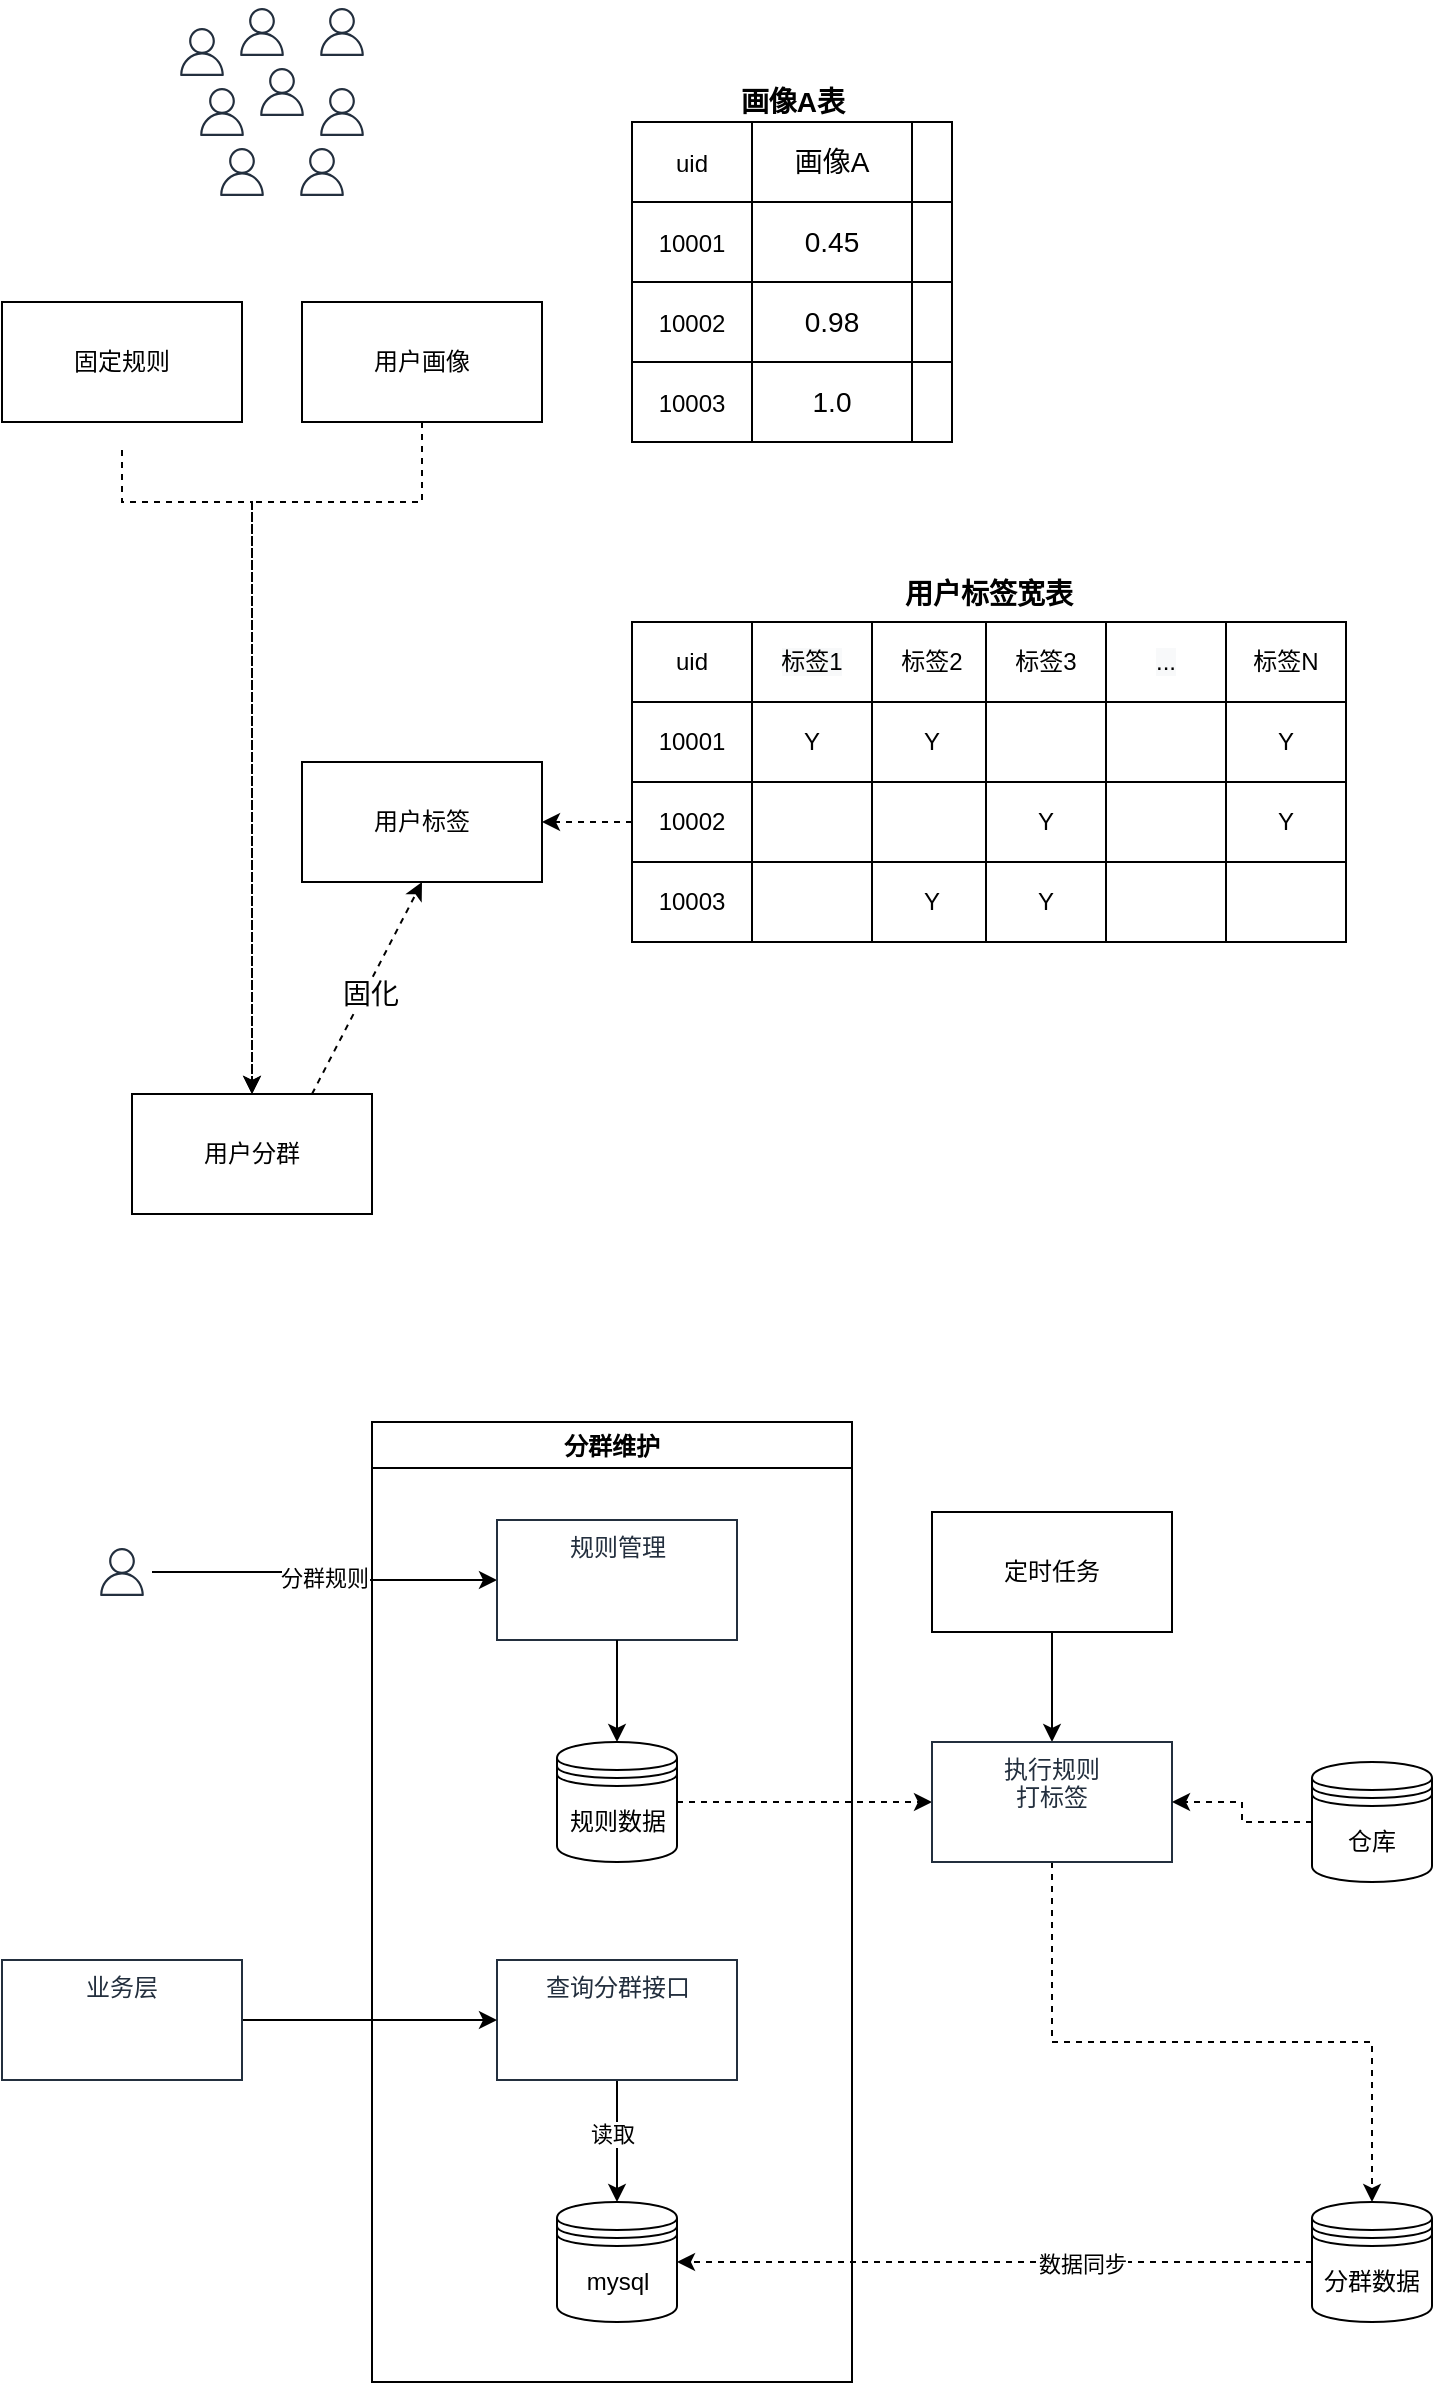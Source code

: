 <mxfile version="16.2.6" type="github">
  <diagram id="mDk3vGWMZ9cnpcIgbxEh" name="Page-1">
    <mxGraphModel dx="946" dy="531" grid="1" gridSize="10" guides="1" tooltips="1" connect="1" arrows="1" fold="1" page="1" pageScale="1" pageWidth="827" pageHeight="1169" math="0" shadow="0">
      <root>
        <mxCell id="0" />
        <mxCell id="1" parent="0" />
        <mxCell id="isWSbf4JrnmpTFnG_lly-7" value="" style="group" parent="1" vertex="1" connectable="0">
          <mxGeometry x="170" y="130" width="100" height="100" as="geometry" />
        </mxCell>
        <mxCell id="isWSbf4JrnmpTFnG_lly-8" value="" style="sketch=0;outlineConnect=0;fontColor=#232F3E;gradientColor=none;strokeColor=#232F3E;fillColor=#ffffff;dashed=0;verticalLabelPosition=bottom;verticalAlign=top;align=center;html=1;fontSize=12;fontStyle=0;aspect=fixed;shape=mxgraph.aws4.resourceIcon;resIcon=mxgraph.aws4.user;strokeWidth=1;" parent="isWSbf4JrnmpTFnG_lly-7" vertex="1">
          <mxGeometry x="30" width="30" height="30" as="geometry" />
        </mxCell>
        <mxCell id="isWSbf4JrnmpTFnG_lly-9" value="" style="sketch=0;outlineConnect=0;fontColor=#232F3E;gradientColor=none;strokeColor=#232F3E;fillColor=#ffffff;dashed=0;verticalLabelPosition=bottom;verticalAlign=top;align=center;html=1;fontSize=12;fontStyle=0;aspect=fixed;shape=mxgraph.aws4.resourceIcon;resIcon=mxgraph.aws4.user;strokeWidth=1;" parent="isWSbf4JrnmpTFnG_lly-7" vertex="1">
          <mxGeometry y="10" width="30" height="30" as="geometry" />
        </mxCell>
        <mxCell id="isWSbf4JrnmpTFnG_lly-10" value="" style="sketch=0;outlineConnect=0;fontColor=#232F3E;gradientColor=none;strokeColor=#232F3E;fillColor=#ffffff;dashed=0;verticalLabelPosition=bottom;verticalAlign=top;align=center;html=1;fontSize=12;fontStyle=0;aspect=fixed;shape=mxgraph.aws4.resourceIcon;resIcon=mxgraph.aws4.user;strokeWidth=1;" parent="isWSbf4JrnmpTFnG_lly-7" vertex="1">
          <mxGeometry x="40" y="30" width="30" height="30" as="geometry" />
        </mxCell>
        <mxCell id="isWSbf4JrnmpTFnG_lly-11" value="" style="sketch=0;outlineConnect=0;fontColor=#232F3E;gradientColor=none;strokeColor=#232F3E;fillColor=#ffffff;dashed=0;verticalLabelPosition=bottom;verticalAlign=top;align=center;html=1;fontSize=12;fontStyle=0;aspect=fixed;shape=mxgraph.aws4.resourceIcon;resIcon=mxgraph.aws4.user;strokeWidth=1;" parent="isWSbf4JrnmpTFnG_lly-7" vertex="1">
          <mxGeometry x="10" y="40" width="30" height="30" as="geometry" />
        </mxCell>
        <mxCell id="isWSbf4JrnmpTFnG_lly-12" value="" style="sketch=0;outlineConnect=0;fontColor=#232F3E;gradientColor=none;strokeColor=#232F3E;fillColor=#ffffff;dashed=0;verticalLabelPosition=bottom;verticalAlign=top;align=center;html=1;fontSize=12;fontStyle=0;aspect=fixed;shape=mxgraph.aws4.resourceIcon;resIcon=mxgraph.aws4.user;strokeWidth=1;" parent="isWSbf4JrnmpTFnG_lly-7" vertex="1">
          <mxGeometry x="70" width="30" height="30" as="geometry" />
        </mxCell>
        <mxCell id="isWSbf4JrnmpTFnG_lly-13" value="" style="sketch=0;outlineConnect=0;fontColor=#232F3E;gradientColor=none;strokeColor=#232F3E;fillColor=#ffffff;dashed=0;verticalLabelPosition=bottom;verticalAlign=top;align=center;html=1;fontSize=12;fontStyle=0;aspect=fixed;shape=mxgraph.aws4.resourceIcon;resIcon=mxgraph.aws4.user;strokeWidth=1;" parent="isWSbf4JrnmpTFnG_lly-7" vertex="1">
          <mxGeometry x="70" y="40" width="30" height="30" as="geometry" />
        </mxCell>
        <mxCell id="isWSbf4JrnmpTFnG_lly-14" value="" style="sketch=0;outlineConnect=0;fontColor=#232F3E;gradientColor=none;strokeColor=#232F3E;fillColor=#ffffff;dashed=0;verticalLabelPosition=bottom;verticalAlign=top;align=center;html=1;fontSize=12;fontStyle=0;aspect=fixed;shape=mxgraph.aws4.resourceIcon;resIcon=mxgraph.aws4.user;strokeWidth=1;" parent="isWSbf4JrnmpTFnG_lly-7" vertex="1">
          <mxGeometry x="20" y="70" width="30" height="30" as="geometry" />
        </mxCell>
        <mxCell id="isWSbf4JrnmpTFnG_lly-15" value="" style="sketch=0;outlineConnect=0;fontColor=#232F3E;gradientColor=none;strokeColor=#232F3E;fillColor=#ffffff;dashed=0;verticalLabelPosition=bottom;verticalAlign=top;align=center;html=1;fontSize=12;fontStyle=0;aspect=fixed;shape=mxgraph.aws4.resourceIcon;resIcon=mxgraph.aws4.user;strokeWidth=1;" parent="isWSbf4JrnmpTFnG_lly-7" vertex="1">
          <mxGeometry x="60" y="70" width="30" height="30" as="geometry" />
        </mxCell>
        <mxCell id="isWSbf4JrnmpTFnG_lly-353" style="edgeStyle=orthogonalEdgeStyle;rounded=0;orthogonalLoop=1;jettySize=auto;html=1;entryX=0.5;entryY=0;entryDx=0;entryDy=0;dashed=1;fontSize=14;" parent="1" source="isWSbf4JrnmpTFnG_lly-16" target="isWSbf4JrnmpTFnG_lly-22" edge="1">
          <mxGeometry relative="1" as="geometry">
            <Array as="points">
              <mxPoint x="295" y="380" />
              <mxPoint x="210" y="380" />
            </Array>
          </mxGeometry>
        </mxCell>
        <mxCell id="isWSbf4JrnmpTFnG_lly-16" value="用户画像" style="rounded=0;whiteSpace=wrap;html=1;" parent="1" vertex="1">
          <mxGeometry x="235" y="280" width="120" height="60" as="geometry" />
        </mxCell>
        <mxCell id="isWSbf4JrnmpTFnG_lly-316" style="edgeStyle=orthogonalEdgeStyle;rounded=0;orthogonalLoop=1;jettySize=auto;html=1;entryX=0.5;entryY=0;entryDx=0;entryDy=0;dashed=1;fontSize=14;" parent="1" target="isWSbf4JrnmpTFnG_lly-22" edge="1">
          <mxGeometry relative="1" as="geometry">
            <mxPoint x="145" y="354" as="sourcePoint" />
            <Array as="points">
              <mxPoint x="145" y="380" />
              <mxPoint x="210" y="380" />
            </Array>
          </mxGeometry>
        </mxCell>
        <mxCell id="isWSbf4JrnmpTFnG_lly-17" value="固定规则" style="rounded=0;whiteSpace=wrap;html=1;" parent="1" vertex="1">
          <mxGeometry x="85" y="280" width="120" height="60" as="geometry" />
        </mxCell>
        <mxCell id="isWSbf4JrnmpTFnG_lly-18" value="用户标签" style="rounded=0;whiteSpace=wrap;html=1;" parent="1" vertex="1">
          <mxGeometry x="235" y="510" width="120" height="60" as="geometry" />
        </mxCell>
        <mxCell id="isWSbf4JrnmpTFnG_lly-354" style="rounded=0;orthogonalLoop=1;jettySize=auto;html=1;exitX=0.75;exitY=0;exitDx=0;exitDy=0;entryX=0.5;entryY=1;entryDx=0;entryDy=0;dashed=1;fontSize=14;" parent="1" source="isWSbf4JrnmpTFnG_lly-22" target="isWSbf4JrnmpTFnG_lly-18" edge="1">
          <mxGeometry relative="1" as="geometry" />
        </mxCell>
        <mxCell id="isWSbf4JrnmpTFnG_lly-355" value="固化" style="edgeLabel;html=1;align=center;verticalAlign=middle;resizable=0;points=[];fontSize=14;" parent="isWSbf4JrnmpTFnG_lly-354" vertex="1" connectable="0">
          <mxGeometry x="-0.041" y="-2" relative="1" as="geometry">
            <mxPoint as="offset" />
          </mxGeometry>
        </mxCell>
        <mxCell id="isWSbf4JrnmpTFnG_lly-22" value="用户分群" style="rounded=0;whiteSpace=wrap;html=1;" parent="1" vertex="1">
          <mxGeometry x="150" y="676" width="120" height="60" as="geometry" />
        </mxCell>
        <mxCell id="isWSbf4JrnmpTFnG_lly-276" value="" style="shape=table;html=1;whiteSpace=wrap;startSize=0;container=1;collapsible=0;childLayout=tableLayout;" parent="1" vertex="1">
          <mxGeometry x="400" y="440" width="180" height="160" as="geometry" />
        </mxCell>
        <mxCell id="isWSbf4JrnmpTFnG_lly-277" value="" style="shape=tableRow;horizontal=0;startSize=0;swimlaneHead=0;swimlaneBody=0;top=0;left=0;bottom=0;right=0;collapsible=0;dropTarget=0;fillColor=none;points=[[0,0.5],[1,0.5]];portConstraint=eastwest;" parent="isWSbf4JrnmpTFnG_lly-276" vertex="1">
          <mxGeometry width="180" height="40" as="geometry" />
        </mxCell>
        <mxCell id="isWSbf4JrnmpTFnG_lly-278" value="&lt;span&gt;uid&lt;/span&gt;" style="shape=partialRectangle;html=1;whiteSpace=wrap;connectable=0;fillColor=none;top=0;left=0;bottom=0;right=0;overflow=hidden;" parent="isWSbf4JrnmpTFnG_lly-277" vertex="1">
          <mxGeometry width="60" height="40" as="geometry">
            <mxRectangle width="60" height="40" as="alternateBounds" />
          </mxGeometry>
        </mxCell>
        <mxCell id="isWSbf4JrnmpTFnG_lly-279" value="&lt;span style=&quot;color: rgb(0 , 0 , 0) ; font-family: &amp;#34;helvetica&amp;#34; ; font-size: 12px ; font-style: normal ; font-weight: 400 ; letter-spacing: normal ; text-align: center ; text-indent: 0px ; text-transform: none ; word-spacing: 0px ; background-color: rgb(248 , 249 , 250) ; display: inline ; float: none&quot;&gt;标签1&lt;/span&gt;" style="shape=partialRectangle;html=1;whiteSpace=wrap;connectable=0;fillColor=none;top=0;left=0;bottom=0;right=0;overflow=hidden;" parent="isWSbf4JrnmpTFnG_lly-277" vertex="1">
          <mxGeometry x="60" width="60" height="40" as="geometry">
            <mxRectangle width="60" height="40" as="alternateBounds" />
          </mxGeometry>
        </mxCell>
        <mxCell id="isWSbf4JrnmpTFnG_lly-280" value="&lt;span&gt;标签2&lt;/span&gt;" style="shape=partialRectangle;html=1;whiteSpace=wrap;connectable=0;fillColor=none;top=0;left=0;bottom=0;right=0;overflow=hidden;" parent="isWSbf4JrnmpTFnG_lly-277" vertex="1">
          <mxGeometry x="120" width="60" height="40" as="geometry">
            <mxRectangle width="60" height="40" as="alternateBounds" />
          </mxGeometry>
        </mxCell>
        <mxCell id="isWSbf4JrnmpTFnG_lly-281" value="" style="shape=tableRow;horizontal=0;startSize=0;swimlaneHead=0;swimlaneBody=0;top=0;left=0;bottom=0;right=0;collapsible=0;dropTarget=0;fillColor=none;points=[[0,0.5],[1,0.5]];portConstraint=eastwest;" parent="isWSbf4JrnmpTFnG_lly-276" vertex="1">
          <mxGeometry y="40" width="180" height="40" as="geometry" />
        </mxCell>
        <mxCell id="isWSbf4JrnmpTFnG_lly-282" value="&lt;span&gt;10001&lt;/span&gt;" style="shape=partialRectangle;html=1;whiteSpace=wrap;connectable=0;fillColor=none;top=0;left=0;bottom=0;right=0;overflow=hidden;" parent="isWSbf4JrnmpTFnG_lly-281" vertex="1">
          <mxGeometry width="60" height="40" as="geometry">
            <mxRectangle width="60" height="40" as="alternateBounds" />
          </mxGeometry>
        </mxCell>
        <mxCell id="isWSbf4JrnmpTFnG_lly-283" value="Y" style="shape=partialRectangle;html=1;whiteSpace=wrap;connectable=0;fillColor=none;top=0;left=0;bottom=0;right=0;overflow=hidden;" parent="isWSbf4JrnmpTFnG_lly-281" vertex="1">
          <mxGeometry x="60" width="60" height="40" as="geometry">
            <mxRectangle width="60" height="40" as="alternateBounds" />
          </mxGeometry>
        </mxCell>
        <mxCell id="isWSbf4JrnmpTFnG_lly-284" value="Y" style="shape=partialRectangle;html=1;whiteSpace=wrap;connectable=0;fillColor=none;top=0;left=0;bottom=0;right=0;overflow=hidden;" parent="isWSbf4JrnmpTFnG_lly-281" vertex="1">
          <mxGeometry x="120" width="60" height="40" as="geometry">
            <mxRectangle width="60" height="40" as="alternateBounds" />
          </mxGeometry>
        </mxCell>
        <mxCell id="isWSbf4JrnmpTFnG_lly-306" value="" style="shape=tableRow;horizontal=0;startSize=0;swimlaneHead=0;swimlaneBody=0;top=0;left=0;bottom=0;right=0;collapsible=0;dropTarget=0;fillColor=none;points=[[0,0.5],[1,0.5]];portConstraint=eastwest;" parent="isWSbf4JrnmpTFnG_lly-276" vertex="1">
          <mxGeometry y="80" width="180" height="40" as="geometry" />
        </mxCell>
        <mxCell id="isWSbf4JrnmpTFnG_lly-307" value="&lt;span&gt;10002&lt;/span&gt;" style="shape=partialRectangle;html=1;whiteSpace=wrap;connectable=0;fillColor=none;top=0;left=0;bottom=0;right=0;overflow=hidden;" parent="isWSbf4JrnmpTFnG_lly-306" vertex="1">
          <mxGeometry width="60" height="40" as="geometry">
            <mxRectangle width="60" height="40" as="alternateBounds" />
          </mxGeometry>
        </mxCell>
        <mxCell id="isWSbf4JrnmpTFnG_lly-308" value="" style="shape=partialRectangle;html=1;whiteSpace=wrap;connectable=0;fillColor=none;top=0;left=0;bottom=0;right=0;overflow=hidden;" parent="isWSbf4JrnmpTFnG_lly-306" vertex="1">
          <mxGeometry x="60" width="60" height="40" as="geometry">
            <mxRectangle width="60" height="40" as="alternateBounds" />
          </mxGeometry>
        </mxCell>
        <mxCell id="isWSbf4JrnmpTFnG_lly-309" value="" style="shape=partialRectangle;html=1;whiteSpace=wrap;connectable=0;fillColor=none;top=0;left=0;bottom=0;right=0;overflow=hidden;pointerEvents=1;" parent="isWSbf4JrnmpTFnG_lly-306" vertex="1">
          <mxGeometry x="120" width="60" height="40" as="geometry">
            <mxRectangle width="60" height="40" as="alternateBounds" />
          </mxGeometry>
        </mxCell>
        <mxCell id="isWSbf4JrnmpTFnG_lly-285" value="" style="shape=tableRow;horizontal=0;startSize=0;swimlaneHead=0;swimlaneBody=0;top=0;left=0;bottom=0;right=0;collapsible=0;dropTarget=0;fillColor=none;points=[[0,0.5],[1,0.5]];portConstraint=eastwest;" parent="isWSbf4JrnmpTFnG_lly-276" vertex="1">
          <mxGeometry y="120" width="180" height="40" as="geometry" />
        </mxCell>
        <mxCell id="isWSbf4JrnmpTFnG_lly-286" value="&lt;span&gt;10003&lt;/span&gt;" style="shape=partialRectangle;html=1;whiteSpace=wrap;connectable=0;fillColor=none;top=0;left=0;bottom=0;right=0;overflow=hidden;" parent="isWSbf4JrnmpTFnG_lly-285" vertex="1">
          <mxGeometry width="60" height="40" as="geometry">
            <mxRectangle width="60" height="40" as="alternateBounds" />
          </mxGeometry>
        </mxCell>
        <mxCell id="isWSbf4JrnmpTFnG_lly-287" value="" style="shape=partialRectangle;html=1;whiteSpace=wrap;connectable=0;fillColor=none;top=0;left=0;bottom=0;right=0;overflow=hidden;" parent="isWSbf4JrnmpTFnG_lly-285" vertex="1">
          <mxGeometry x="60" width="60" height="40" as="geometry">
            <mxRectangle width="60" height="40" as="alternateBounds" />
          </mxGeometry>
        </mxCell>
        <mxCell id="isWSbf4JrnmpTFnG_lly-288" value="Y" style="shape=partialRectangle;html=1;whiteSpace=wrap;connectable=0;fillColor=none;top=0;left=0;bottom=0;right=0;overflow=hidden;pointerEvents=1;" parent="isWSbf4JrnmpTFnG_lly-285" vertex="1">
          <mxGeometry x="120" width="60" height="40" as="geometry">
            <mxRectangle width="60" height="40" as="alternateBounds" />
          </mxGeometry>
        </mxCell>
        <mxCell id="isWSbf4JrnmpTFnG_lly-289" value="" style="shape=table;html=1;whiteSpace=wrap;startSize=0;container=1;collapsible=0;childLayout=tableLayout;" parent="1" vertex="1">
          <mxGeometry x="577" y="440" width="180" height="160" as="geometry" />
        </mxCell>
        <mxCell id="isWSbf4JrnmpTFnG_lly-290" value="" style="shape=tableRow;horizontal=0;startSize=0;swimlaneHead=0;swimlaneBody=0;top=0;left=0;bottom=0;right=0;collapsible=0;dropTarget=0;fillColor=none;points=[[0,0.5],[1,0.5]];portConstraint=eastwest;" parent="isWSbf4JrnmpTFnG_lly-289" vertex="1">
          <mxGeometry width="180" height="40" as="geometry" />
        </mxCell>
        <mxCell id="isWSbf4JrnmpTFnG_lly-291" value="标签3" style="shape=partialRectangle;html=1;whiteSpace=wrap;connectable=0;fillColor=none;top=0;left=0;bottom=0;right=0;overflow=hidden;" parent="isWSbf4JrnmpTFnG_lly-290" vertex="1">
          <mxGeometry width="60" height="40" as="geometry">
            <mxRectangle width="60" height="40" as="alternateBounds" />
          </mxGeometry>
        </mxCell>
        <mxCell id="isWSbf4JrnmpTFnG_lly-292" value="&lt;span style=&quot;color: rgb(0 , 0 , 0) ; font-family: &amp;#34;helvetica&amp;#34; ; font-size: 12px ; font-style: normal ; font-weight: 400 ; letter-spacing: normal ; text-align: center ; text-indent: 0px ; text-transform: none ; word-spacing: 0px ; background-color: rgb(248 , 249 , 250) ; display: inline ; float: none&quot;&gt;...&lt;/span&gt;" style="shape=partialRectangle;html=1;whiteSpace=wrap;connectable=0;fillColor=none;top=0;left=0;bottom=0;right=0;overflow=hidden;" parent="isWSbf4JrnmpTFnG_lly-290" vertex="1">
          <mxGeometry x="60" width="60" height="40" as="geometry">
            <mxRectangle width="60" height="40" as="alternateBounds" />
          </mxGeometry>
        </mxCell>
        <mxCell id="isWSbf4JrnmpTFnG_lly-293" value="&lt;span&gt;标签N&lt;/span&gt;" style="shape=partialRectangle;html=1;whiteSpace=wrap;connectable=0;fillColor=none;top=0;left=0;bottom=0;right=0;overflow=hidden;" parent="isWSbf4JrnmpTFnG_lly-290" vertex="1">
          <mxGeometry x="120" width="60" height="40" as="geometry">
            <mxRectangle width="60" height="40" as="alternateBounds" />
          </mxGeometry>
        </mxCell>
        <mxCell id="isWSbf4JrnmpTFnG_lly-294" value="" style="shape=tableRow;horizontal=0;startSize=0;swimlaneHead=0;swimlaneBody=0;top=0;left=0;bottom=0;right=0;collapsible=0;dropTarget=0;fillColor=none;points=[[0,0.5],[1,0.5]];portConstraint=eastwest;" parent="isWSbf4JrnmpTFnG_lly-289" vertex="1">
          <mxGeometry y="40" width="180" height="40" as="geometry" />
        </mxCell>
        <mxCell id="isWSbf4JrnmpTFnG_lly-295" value="" style="shape=partialRectangle;html=1;whiteSpace=wrap;connectable=0;fillColor=none;top=0;left=0;bottom=0;right=0;overflow=hidden;" parent="isWSbf4JrnmpTFnG_lly-294" vertex="1">
          <mxGeometry width="60" height="40" as="geometry">
            <mxRectangle width="60" height="40" as="alternateBounds" />
          </mxGeometry>
        </mxCell>
        <mxCell id="isWSbf4JrnmpTFnG_lly-296" value="" style="shape=partialRectangle;html=1;whiteSpace=wrap;connectable=0;fillColor=none;top=0;left=0;bottom=0;right=0;overflow=hidden;" parent="isWSbf4JrnmpTFnG_lly-294" vertex="1">
          <mxGeometry x="60" width="60" height="40" as="geometry">
            <mxRectangle width="60" height="40" as="alternateBounds" />
          </mxGeometry>
        </mxCell>
        <mxCell id="isWSbf4JrnmpTFnG_lly-297" value="Y" style="shape=partialRectangle;html=1;whiteSpace=wrap;connectable=0;fillColor=none;top=0;left=0;bottom=0;right=0;overflow=hidden;" parent="isWSbf4JrnmpTFnG_lly-294" vertex="1">
          <mxGeometry x="120" width="60" height="40" as="geometry">
            <mxRectangle width="60" height="40" as="alternateBounds" />
          </mxGeometry>
        </mxCell>
        <mxCell id="isWSbf4JrnmpTFnG_lly-302" value="" style="shape=tableRow;horizontal=0;startSize=0;swimlaneHead=0;swimlaneBody=0;top=0;left=0;bottom=0;right=0;collapsible=0;dropTarget=0;fillColor=none;points=[[0,0.5],[1,0.5]];portConstraint=eastwest;" parent="isWSbf4JrnmpTFnG_lly-289" vertex="1">
          <mxGeometry y="80" width="180" height="40" as="geometry" />
        </mxCell>
        <mxCell id="isWSbf4JrnmpTFnG_lly-303" value="Y" style="shape=partialRectangle;html=1;whiteSpace=wrap;connectable=0;fillColor=none;top=0;left=0;bottom=0;right=0;overflow=hidden;" parent="isWSbf4JrnmpTFnG_lly-302" vertex="1">
          <mxGeometry width="60" height="40" as="geometry">
            <mxRectangle width="60" height="40" as="alternateBounds" />
          </mxGeometry>
        </mxCell>
        <mxCell id="isWSbf4JrnmpTFnG_lly-304" value="" style="shape=partialRectangle;html=1;whiteSpace=wrap;connectable=0;fillColor=none;top=0;left=0;bottom=0;right=0;overflow=hidden;" parent="isWSbf4JrnmpTFnG_lly-302" vertex="1">
          <mxGeometry x="60" width="60" height="40" as="geometry">
            <mxRectangle width="60" height="40" as="alternateBounds" />
          </mxGeometry>
        </mxCell>
        <mxCell id="isWSbf4JrnmpTFnG_lly-305" value="Y" style="shape=partialRectangle;html=1;whiteSpace=wrap;connectable=0;fillColor=none;top=0;left=0;bottom=0;right=0;overflow=hidden;" parent="isWSbf4JrnmpTFnG_lly-302" vertex="1">
          <mxGeometry x="120" width="60" height="40" as="geometry">
            <mxRectangle width="60" height="40" as="alternateBounds" />
          </mxGeometry>
        </mxCell>
        <mxCell id="isWSbf4JrnmpTFnG_lly-298" value="" style="shape=tableRow;horizontal=0;startSize=0;swimlaneHead=0;swimlaneBody=0;top=0;left=0;bottom=0;right=0;collapsible=0;dropTarget=0;fillColor=none;points=[[0,0.5],[1,0.5]];portConstraint=eastwest;" parent="isWSbf4JrnmpTFnG_lly-289" vertex="1">
          <mxGeometry y="120" width="180" height="40" as="geometry" />
        </mxCell>
        <mxCell id="isWSbf4JrnmpTFnG_lly-299" value="Y" style="shape=partialRectangle;html=1;whiteSpace=wrap;connectable=0;fillColor=none;top=0;left=0;bottom=0;right=0;overflow=hidden;" parent="isWSbf4JrnmpTFnG_lly-298" vertex="1">
          <mxGeometry width="60" height="40" as="geometry">
            <mxRectangle width="60" height="40" as="alternateBounds" />
          </mxGeometry>
        </mxCell>
        <mxCell id="isWSbf4JrnmpTFnG_lly-300" value="" style="shape=partialRectangle;html=1;whiteSpace=wrap;connectable=0;fillColor=none;top=0;left=0;bottom=0;right=0;overflow=hidden;" parent="isWSbf4JrnmpTFnG_lly-298" vertex="1">
          <mxGeometry x="60" width="60" height="40" as="geometry">
            <mxRectangle width="60" height="40" as="alternateBounds" />
          </mxGeometry>
        </mxCell>
        <mxCell id="isWSbf4JrnmpTFnG_lly-301" value="" style="shape=partialRectangle;html=1;whiteSpace=wrap;connectable=0;fillColor=none;top=0;left=0;bottom=0;right=0;overflow=hidden;pointerEvents=1;" parent="isWSbf4JrnmpTFnG_lly-298" vertex="1">
          <mxGeometry x="120" width="60" height="40" as="geometry">
            <mxRectangle width="60" height="40" as="alternateBounds" />
          </mxGeometry>
        </mxCell>
        <mxCell id="isWSbf4JrnmpTFnG_lly-311" value="&lt;b&gt;&lt;font style=&quot;font-size: 14px&quot;&gt;用户标签宽表&lt;/font&gt;&lt;/b&gt;" style="text;html=1;align=center;verticalAlign=middle;resizable=0;points=[];autosize=1;strokeColor=none;fillColor=none;" parent="1" vertex="1">
          <mxGeometry x="528" y="416" width="100" height="20" as="geometry" />
        </mxCell>
        <mxCell id="isWSbf4JrnmpTFnG_lly-314" style="edgeStyle=orthogonalEdgeStyle;rounded=0;orthogonalLoop=1;jettySize=auto;html=1;entryX=1;entryY=0.5;entryDx=0;entryDy=0;dashed=1;fontSize=14;" parent="1" source="isWSbf4JrnmpTFnG_lly-306" target="isWSbf4JrnmpTFnG_lly-18" edge="1">
          <mxGeometry relative="1" as="geometry" />
        </mxCell>
        <mxCell id="isWSbf4JrnmpTFnG_lly-317" value="" style="shape=table;html=1;whiteSpace=wrap;startSize=0;container=1;collapsible=0;childLayout=tableLayout;fontSize=14;" parent="1" vertex="1">
          <mxGeometry x="400" y="190" width="160" height="160" as="geometry" />
        </mxCell>
        <mxCell id="isWSbf4JrnmpTFnG_lly-318" value="" style="shape=tableRow;horizontal=0;startSize=0;swimlaneHead=0;swimlaneBody=0;top=0;left=0;bottom=0;right=0;collapsible=0;dropTarget=0;fillColor=none;points=[[0,0.5],[1,0.5]];portConstraint=eastwest;fontSize=14;" parent="isWSbf4JrnmpTFnG_lly-317" vertex="1">
          <mxGeometry width="160" height="40" as="geometry" />
        </mxCell>
        <mxCell id="isWSbf4JrnmpTFnG_lly-319" value="&lt;span style=&quot;font-size: 12px&quot;&gt;uid&lt;/span&gt;" style="shape=partialRectangle;html=1;whiteSpace=wrap;connectable=0;fillColor=none;top=0;left=0;bottom=0;right=0;overflow=hidden;fontSize=14;" parent="isWSbf4JrnmpTFnG_lly-318" vertex="1">
          <mxGeometry width="60" height="40" as="geometry">
            <mxRectangle width="60" height="40" as="alternateBounds" />
          </mxGeometry>
        </mxCell>
        <mxCell id="isWSbf4JrnmpTFnG_lly-320" value="画像A" style="shape=partialRectangle;html=1;whiteSpace=wrap;connectable=0;fillColor=none;top=0;left=0;bottom=0;right=0;overflow=hidden;fontSize=14;" parent="isWSbf4JrnmpTFnG_lly-318" vertex="1">
          <mxGeometry x="60" width="80" height="40" as="geometry">
            <mxRectangle width="80" height="40" as="alternateBounds" />
          </mxGeometry>
        </mxCell>
        <mxCell id="isWSbf4JrnmpTFnG_lly-321" value="" style="shape=partialRectangle;html=1;whiteSpace=wrap;connectable=0;fillColor=none;top=0;left=0;bottom=0;right=0;overflow=hidden;fontSize=14;" parent="isWSbf4JrnmpTFnG_lly-318" vertex="1">
          <mxGeometry x="140" width="20" height="40" as="geometry">
            <mxRectangle width="20" height="40" as="alternateBounds" />
          </mxGeometry>
        </mxCell>
        <mxCell id="isWSbf4JrnmpTFnG_lly-322" value="" style="shape=tableRow;horizontal=0;startSize=0;swimlaneHead=0;swimlaneBody=0;top=0;left=0;bottom=0;right=0;collapsible=0;dropTarget=0;fillColor=none;points=[[0,0.5],[1,0.5]];portConstraint=eastwest;fontSize=14;" parent="isWSbf4JrnmpTFnG_lly-317" vertex="1">
          <mxGeometry y="40" width="160" height="40" as="geometry" />
        </mxCell>
        <mxCell id="isWSbf4JrnmpTFnG_lly-323" value="&lt;span style=&quot;font-size: 12px&quot;&gt;10001&lt;/span&gt;" style="shape=partialRectangle;html=1;whiteSpace=wrap;connectable=0;fillColor=none;top=0;left=0;bottom=0;right=0;overflow=hidden;fontSize=14;" parent="isWSbf4JrnmpTFnG_lly-322" vertex="1">
          <mxGeometry width="60" height="40" as="geometry">
            <mxRectangle width="60" height="40" as="alternateBounds" />
          </mxGeometry>
        </mxCell>
        <mxCell id="isWSbf4JrnmpTFnG_lly-324" value="0.45" style="shape=partialRectangle;html=1;whiteSpace=wrap;connectable=0;fillColor=none;top=0;left=0;bottom=0;right=0;overflow=hidden;fontSize=14;" parent="isWSbf4JrnmpTFnG_lly-322" vertex="1">
          <mxGeometry x="60" width="80" height="40" as="geometry">
            <mxRectangle width="80" height="40" as="alternateBounds" />
          </mxGeometry>
        </mxCell>
        <mxCell id="isWSbf4JrnmpTFnG_lly-325" value="" style="shape=partialRectangle;html=1;whiteSpace=wrap;connectable=0;fillColor=none;top=0;left=0;bottom=0;right=0;overflow=hidden;fontSize=14;" parent="isWSbf4JrnmpTFnG_lly-322" vertex="1">
          <mxGeometry x="140" width="20" height="40" as="geometry">
            <mxRectangle width="20" height="40" as="alternateBounds" />
          </mxGeometry>
        </mxCell>
        <mxCell id="isWSbf4JrnmpTFnG_lly-331" value="" style="shape=tableRow;horizontal=0;startSize=0;swimlaneHead=0;swimlaneBody=0;top=0;left=0;bottom=0;right=0;collapsible=0;dropTarget=0;fillColor=none;points=[[0,0.5],[1,0.5]];portConstraint=eastwest;fontSize=14;" parent="isWSbf4JrnmpTFnG_lly-317" vertex="1">
          <mxGeometry y="80" width="160" height="40" as="geometry" />
        </mxCell>
        <mxCell id="isWSbf4JrnmpTFnG_lly-332" value="&lt;span style=&quot;font-size: 12px&quot;&gt;10002&lt;/span&gt;" style="shape=partialRectangle;html=1;whiteSpace=wrap;connectable=0;fillColor=none;top=0;left=0;bottom=0;right=0;overflow=hidden;fontSize=14;" parent="isWSbf4JrnmpTFnG_lly-331" vertex="1">
          <mxGeometry width="60" height="40" as="geometry">
            <mxRectangle width="60" height="40" as="alternateBounds" />
          </mxGeometry>
        </mxCell>
        <mxCell id="isWSbf4JrnmpTFnG_lly-333" value="0.98" style="shape=partialRectangle;html=1;whiteSpace=wrap;connectable=0;fillColor=none;top=0;left=0;bottom=0;right=0;overflow=hidden;fontSize=14;" parent="isWSbf4JrnmpTFnG_lly-331" vertex="1">
          <mxGeometry x="60" width="80" height="40" as="geometry">
            <mxRectangle width="80" height="40" as="alternateBounds" />
          </mxGeometry>
        </mxCell>
        <mxCell id="isWSbf4JrnmpTFnG_lly-334" value="" style="shape=partialRectangle;html=1;whiteSpace=wrap;connectable=0;fillColor=none;top=0;left=0;bottom=0;right=0;overflow=hidden;fontSize=14;" parent="isWSbf4JrnmpTFnG_lly-331" vertex="1">
          <mxGeometry x="140" width="20" height="40" as="geometry">
            <mxRectangle width="20" height="40" as="alternateBounds" />
          </mxGeometry>
        </mxCell>
        <mxCell id="isWSbf4JrnmpTFnG_lly-326" value="" style="shape=tableRow;horizontal=0;startSize=0;swimlaneHead=0;swimlaneBody=0;top=0;left=0;bottom=0;right=0;collapsible=0;dropTarget=0;fillColor=none;points=[[0,0.5],[1,0.5]];portConstraint=eastwest;fontSize=14;" parent="isWSbf4JrnmpTFnG_lly-317" vertex="1">
          <mxGeometry y="120" width="160" height="40" as="geometry" />
        </mxCell>
        <mxCell id="isWSbf4JrnmpTFnG_lly-327" value="&lt;span style=&quot;font-size: 12px&quot;&gt;10003&lt;/span&gt;" style="shape=partialRectangle;html=1;whiteSpace=wrap;connectable=0;fillColor=none;top=0;left=0;bottom=0;right=0;overflow=hidden;fontSize=14;" parent="isWSbf4JrnmpTFnG_lly-326" vertex="1">
          <mxGeometry width="60" height="40" as="geometry">
            <mxRectangle width="60" height="40" as="alternateBounds" />
          </mxGeometry>
        </mxCell>
        <mxCell id="isWSbf4JrnmpTFnG_lly-328" value="1.0" style="shape=partialRectangle;html=1;whiteSpace=wrap;connectable=0;fillColor=none;top=0;left=0;bottom=0;right=0;overflow=hidden;fontSize=14;" parent="isWSbf4JrnmpTFnG_lly-326" vertex="1">
          <mxGeometry x="60" width="80" height="40" as="geometry">
            <mxRectangle width="80" height="40" as="alternateBounds" />
          </mxGeometry>
        </mxCell>
        <mxCell id="isWSbf4JrnmpTFnG_lly-329" value="" style="shape=partialRectangle;html=1;whiteSpace=wrap;connectable=0;fillColor=none;top=0;left=0;bottom=0;right=0;overflow=hidden;pointerEvents=1;fontSize=14;" parent="isWSbf4JrnmpTFnG_lly-326" vertex="1">
          <mxGeometry x="140" width="20" height="40" as="geometry">
            <mxRectangle width="20" height="40" as="alternateBounds" />
          </mxGeometry>
        </mxCell>
        <mxCell id="isWSbf4JrnmpTFnG_lly-330" value="&lt;span style=&quot;font-size: 14px&quot;&gt;&lt;b&gt;画像A表&lt;/b&gt;&lt;/span&gt;" style="text;html=1;align=center;verticalAlign=middle;resizable=0;points=[];autosize=1;strokeColor=none;fillColor=none;" parent="1" vertex="1">
          <mxGeometry x="445" y="170" width="70" height="20" as="geometry" />
        </mxCell>
        <mxCell id="AMEuL7_l6LxyAN5BdziM-12" value="" style="edgeStyle=orthogonalEdgeStyle;rounded=0;orthogonalLoop=1;jettySize=auto;html=1;" edge="1" parent="1" source="AMEuL7_l6LxyAN5BdziM-3" target="AMEuL7_l6LxyAN5BdziM-11">
          <mxGeometry relative="1" as="geometry" />
        </mxCell>
        <mxCell id="AMEuL7_l6LxyAN5BdziM-13" value="分群规则" style="edgeLabel;html=1;align=center;verticalAlign=middle;resizable=0;points=[];" vertex="1" connectable="0" parent="AMEuL7_l6LxyAN5BdziM-12">
          <mxGeometry y="-1" relative="1" as="geometry">
            <mxPoint as="offset" />
          </mxGeometry>
        </mxCell>
        <mxCell id="AMEuL7_l6LxyAN5BdziM-3" value="" style="sketch=0;outlineConnect=0;fontColor=#232F3E;gradientColor=none;strokeColor=#232F3E;fillColor=#ffffff;dashed=0;verticalLabelPosition=bottom;verticalAlign=top;align=center;html=1;fontSize=12;fontStyle=0;aspect=fixed;shape=mxgraph.aws4.resourceIcon;resIcon=mxgraph.aws4.user;strokeWidth=1;" vertex="1" parent="1">
          <mxGeometry x="130" y="900" width="30" height="30" as="geometry" />
        </mxCell>
        <mxCell id="AMEuL7_l6LxyAN5BdziM-20" style="edgeStyle=orthogonalEdgeStyle;rounded=0;orthogonalLoop=1;jettySize=auto;html=1;entryX=0;entryY=0.5;entryDx=0;entryDy=0;dashed=1;" edge="1" parent="1" source="AMEuL7_l6LxyAN5BdziM-16" target="AMEuL7_l6LxyAN5BdziM-18">
          <mxGeometry relative="1" as="geometry" />
        </mxCell>
        <mxCell id="AMEuL7_l6LxyAN5BdziM-19" style="edgeStyle=orthogonalEdgeStyle;rounded=0;orthogonalLoop=1;jettySize=auto;html=1;exitX=0.5;exitY=1;exitDx=0;exitDy=0;entryX=0.5;entryY=0;entryDx=0;entryDy=0;" edge="1" parent="1" source="AMEuL7_l6LxyAN5BdziM-17" target="AMEuL7_l6LxyAN5BdziM-18">
          <mxGeometry relative="1" as="geometry" />
        </mxCell>
        <mxCell id="AMEuL7_l6LxyAN5BdziM-17" value="定时任务" style="rounded=0;whiteSpace=wrap;html=1;" vertex="1" parent="1">
          <mxGeometry x="550" y="885" width="120" height="60" as="geometry" />
        </mxCell>
        <mxCell id="AMEuL7_l6LxyAN5BdziM-26" style="edgeStyle=orthogonalEdgeStyle;rounded=0;orthogonalLoop=1;jettySize=auto;html=1;dashed=1;entryX=0.5;entryY=0;entryDx=0;entryDy=0;" edge="1" parent="1" source="AMEuL7_l6LxyAN5BdziM-18" target="AMEuL7_l6LxyAN5BdziM-25">
          <mxGeometry relative="1" as="geometry">
            <mxPoint x="640" y="1140" as="targetPoint" />
            <Array as="points">
              <mxPoint x="610" y="1150" />
              <mxPoint x="770" y="1150" />
            </Array>
          </mxGeometry>
        </mxCell>
        <mxCell id="AMEuL7_l6LxyAN5BdziM-18" value="执行规则&lt;br&gt;打标签" style="whiteSpace=wrap;html=1;verticalAlign=top;fillColor=#ffffff;strokeColor=#232F3E;fontColor=#232F3E;sketch=0;gradientColor=none;dashed=0;fontStyle=0;strokeWidth=1;" vertex="1" parent="1">
          <mxGeometry x="550" y="1000" width="120" height="60" as="geometry" />
        </mxCell>
        <mxCell id="AMEuL7_l6LxyAN5BdziM-24" style="edgeStyle=orthogonalEdgeStyle;rounded=0;orthogonalLoop=1;jettySize=auto;html=1;entryX=1;entryY=0.5;entryDx=0;entryDy=0;dashed=1;" edge="1" parent="1" source="AMEuL7_l6LxyAN5BdziM-23" target="AMEuL7_l6LxyAN5BdziM-18">
          <mxGeometry relative="1" as="geometry" />
        </mxCell>
        <mxCell id="AMEuL7_l6LxyAN5BdziM-23" value="仓库" style="shape=datastore;whiteSpace=wrap;html=1;" vertex="1" parent="1">
          <mxGeometry x="740" y="1010" width="60" height="60" as="geometry" />
        </mxCell>
        <mxCell id="AMEuL7_l6LxyAN5BdziM-29" style="edgeStyle=orthogonalEdgeStyle;rounded=0;orthogonalLoop=1;jettySize=auto;html=1;entryX=1;entryY=0.5;entryDx=0;entryDy=0;dashed=1;" edge="1" parent="1" source="AMEuL7_l6LxyAN5BdziM-25" target="AMEuL7_l6LxyAN5BdziM-28">
          <mxGeometry relative="1" as="geometry" />
        </mxCell>
        <mxCell id="AMEuL7_l6LxyAN5BdziM-35" value="数据同步" style="edgeLabel;html=1;align=center;verticalAlign=middle;resizable=0;points=[];" vertex="1" connectable="0" parent="AMEuL7_l6LxyAN5BdziM-29">
          <mxGeometry x="-0.272" y="1" relative="1" as="geometry">
            <mxPoint as="offset" />
          </mxGeometry>
        </mxCell>
        <mxCell id="AMEuL7_l6LxyAN5BdziM-25" value="分群数据" style="shape=datastore;whiteSpace=wrap;html=1;" vertex="1" parent="1">
          <mxGeometry x="740" y="1230" width="60" height="60" as="geometry" />
        </mxCell>
        <mxCell id="AMEuL7_l6LxyAN5BdziM-27" value="分群维护" style="swimlane;" vertex="1" parent="1">
          <mxGeometry x="270" y="840" width="240" height="480" as="geometry" />
        </mxCell>
        <mxCell id="AMEuL7_l6LxyAN5BdziM-11" value="规则管理" style="whiteSpace=wrap;html=1;verticalAlign=top;fillColor=#ffffff;strokeColor=#232F3E;fontColor=#232F3E;sketch=0;gradientColor=none;dashed=0;fontStyle=0;strokeWidth=1;" vertex="1" parent="AMEuL7_l6LxyAN5BdziM-27">
          <mxGeometry x="62.5" y="49" width="120" height="60" as="geometry" />
        </mxCell>
        <mxCell id="AMEuL7_l6LxyAN5BdziM-16" value="规则数据" style="shape=datastore;whiteSpace=wrap;html=1;" vertex="1" parent="AMEuL7_l6LxyAN5BdziM-27">
          <mxGeometry x="92.5" y="160" width="60" height="60" as="geometry" />
        </mxCell>
        <mxCell id="AMEuL7_l6LxyAN5BdziM-15" value="" style="edgeStyle=orthogonalEdgeStyle;rounded=0;orthogonalLoop=1;jettySize=auto;html=1;entryX=0.5;entryY=0;entryDx=0;entryDy=0;" edge="1" parent="AMEuL7_l6LxyAN5BdziM-27" source="AMEuL7_l6LxyAN5BdziM-11" target="AMEuL7_l6LxyAN5BdziM-16">
          <mxGeometry relative="1" as="geometry">
            <mxPoint x="122.5" y="154" as="targetPoint" />
          </mxGeometry>
        </mxCell>
        <mxCell id="AMEuL7_l6LxyAN5BdziM-28" value="mysql" style="shape=datastore;whiteSpace=wrap;html=1;" vertex="1" parent="AMEuL7_l6LxyAN5BdziM-27">
          <mxGeometry x="92.5" y="390" width="60" height="60" as="geometry" />
        </mxCell>
        <mxCell id="AMEuL7_l6LxyAN5BdziM-33" style="edgeStyle=orthogonalEdgeStyle;rounded=0;orthogonalLoop=1;jettySize=auto;html=1;entryX=0.5;entryY=0;entryDx=0;entryDy=0;" edge="1" parent="AMEuL7_l6LxyAN5BdziM-27" source="AMEuL7_l6LxyAN5BdziM-30" target="AMEuL7_l6LxyAN5BdziM-28">
          <mxGeometry relative="1" as="geometry" />
        </mxCell>
        <mxCell id="AMEuL7_l6LxyAN5BdziM-34" value="读取" style="edgeLabel;html=1;align=center;verticalAlign=middle;resizable=0;points=[];" vertex="1" connectable="0" parent="AMEuL7_l6LxyAN5BdziM-33">
          <mxGeometry x="-0.115" y="-3" relative="1" as="geometry">
            <mxPoint as="offset" />
          </mxGeometry>
        </mxCell>
        <mxCell id="AMEuL7_l6LxyAN5BdziM-30" value="查询分群接口" style="whiteSpace=wrap;html=1;verticalAlign=top;fillColor=#ffffff;strokeColor=#232F3E;fontColor=#232F3E;sketch=0;gradientColor=none;dashed=0;fontStyle=0;strokeWidth=1;" vertex="1" parent="AMEuL7_l6LxyAN5BdziM-27">
          <mxGeometry x="62.5" y="269" width="120" height="60" as="geometry" />
        </mxCell>
        <mxCell id="AMEuL7_l6LxyAN5BdziM-32" style="edgeStyle=orthogonalEdgeStyle;rounded=0;orthogonalLoop=1;jettySize=auto;html=1;entryX=0;entryY=0.5;entryDx=0;entryDy=0;" edge="1" parent="1" source="AMEuL7_l6LxyAN5BdziM-31" target="AMEuL7_l6LxyAN5BdziM-30">
          <mxGeometry relative="1" as="geometry" />
        </mxCell>
        <mxCell id="AMEuL7_l6LxyAN5BdziM-31" value="业务层" style="whiteSpace=wrap;html=1;verticalAlign=top;fillColor=#ffffff;strokeColor=#232F3E;fontColor=#232F3E;sketch=0;gradientColor=none;dashed=0;fontStyle=0;strokeWidth=1;" vertex="1" parent="1">
          <mxGeometry x="85" y="1109" width="120" height="60" as="geometry" />
        </mxCell>
      </root>
    </mxGraphModel>
  </diagram>
</mxfile>
